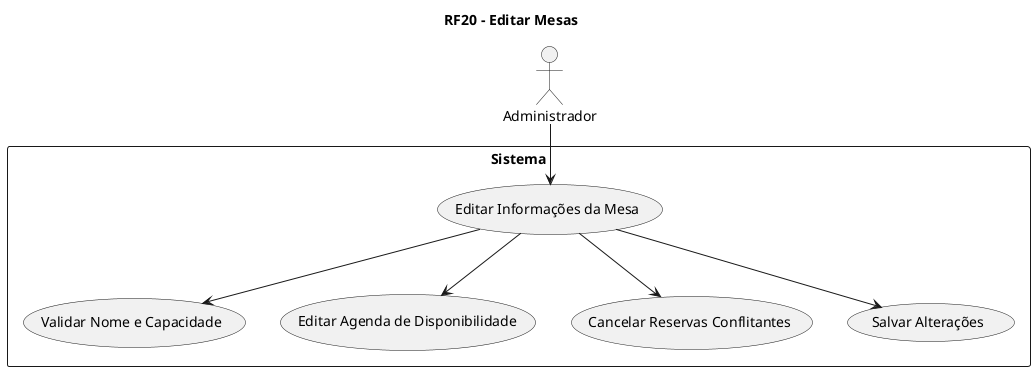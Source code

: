 @startuml
title RF20 - Editar Mesas

actor "Administrador" as Admin

rectangle "Sistema" {
  Admin --> (Editar Informações da Mesa)
  (Editar Informações da Mesa) --> (Validar Nome e Capacidade)
  (Editar Informações da Mesa) --> (Editar Agenda de Disponibilidade)
  (Editar Informações da Mesa) --> (Cancelar Reservas Conflitantes)
  (Editar Informações da Mesa) --> (Salvar Alterações)
}

@enduml
